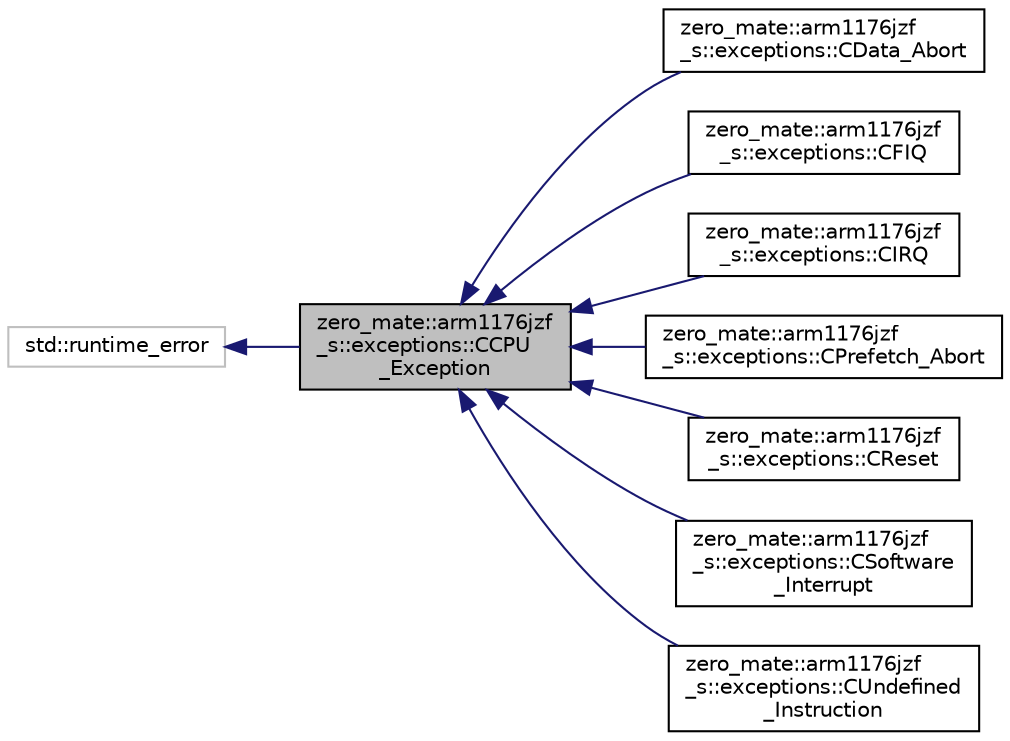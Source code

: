 digraph "zero_mate::arm1176jzf_s::exceptions::CCPU_Exception"
{
 // LATEX_PDF_SIZE
  bgcolor="transparent";
  edge [fontname="Helvetica",fontsize="10",labelfontname="Helvetica",labelfontsize="10"];
  node [fontname="Helvetica",fontsize="10",shape=record];
  rankdir="LR";
  Node1 [label="zero_mate::arm1176jzf\l_s::exceptions::CCPU\l_Exception",height=0.2,width=0.4,color="black", fillcolor="grey75", style="filled", fontcolor="black",tooltip=" "];
  Node2 -> Node1 [dir="back",color="midnightblue",fontsize="10",style="solid",fontname="Helvetica"];
  Node2 [label="std::runtime_error",height=0.2,width=0.4,color="grey75",tooltip=" "];
  Node1 -> Node3 [dir="back",color="midnightblue",fontsize="10",style="solid",fontname="Helvetica"];
  Node3 [label="zero_mate::arm1176jzf\l_s::exceptions::CData_Abort",height=0.2,width=0.4,color="black",URL="$classzero__mate_1_1arm1176jzf__s_1_1exceptions_1_1CData__Abort.html",tooltip=" "];
  Node1 -> Node4 [dir="back",color="midnightblue",fontsize="10",style="solid",fontname="Helvetica"];
  Node4 [label="zero_mate::arm1176jzf\l_s::exceptions::CFIQ",height=0.2,width=0.4,color="black",URL="$classzero__mate_1_1arm1176jzf__s_1_1exceptions_1_1CFIQ.html",tooltip=" "];
  Node1 -> Node5 [dir="back",color="midnightblue",fontsize="10",style="solid",fontname="Helvetica"];
  Node5 [label="zero_mate::arm1176jzf\l_s::exceptions::CIRQ",height=0.2,width=0.4,color="black",URL="$classzero__mate_1_1arm1176jzf__s_1_1exceptions_1_1CIRQ.html",tooltip=" "];
  Node1 -> Node6 [dir="back",color="midnightblue",fontsize="10",style="solid",fontname="Helvetica"];
  Node6 [label="zero_mate::arm1176jzf\l_s::exceptions::CPrefetch_Abort",height=0.2,width=0.4,color="black",URL="$classzero__mate_1_1arm1176jzf__s_1_1exceptions_1_1CPrefetch__Abort.html",tooltip=" "];
  Node1 -> Node7 [dir="back",color="midnightblue",fontsize="10",style="solid",fontname="Helvetica"];
  Node7 [label="zero_mate::arm1176jzf\l_s::exceptions::CReset",height=0.2,width=0.4,color="black",URL="$classzero__mate_1_1arm1176jzf__s_1_1exceptions_1_1CReset.html",tooltip=" "];
  Node1 -> Node8 [dir="back",color="midnightblue",fontsize="10",style="solid",fontname="Helvetica"];
  Node8 [label="zero_mate::arm1176jzf\l_s::exceptions::CSoftware\l_Interrupt",height=0.2,width=0.4,color="black",URL="$classzero__mate_1_1arm1176jzf__s_1_1exceptions_1_1CSoftware__Interrupt.html",tooltip=" "];
  Node1 -> Node9 [dir="back",color="midnightblue",fontsize="10",style="solid",fontname="Helvetica"];
  Node9 [label="zero_mate::arm1176jzf\l_s::exceptions::CUndefined\l_Instruction",height=0.2,width=0.4,color="black",URL="$classzero__mate_1_1arm1176jzf__s_1_1exceptions_1_1CUndefined__Instruction.html",tooltip=" "];
}

